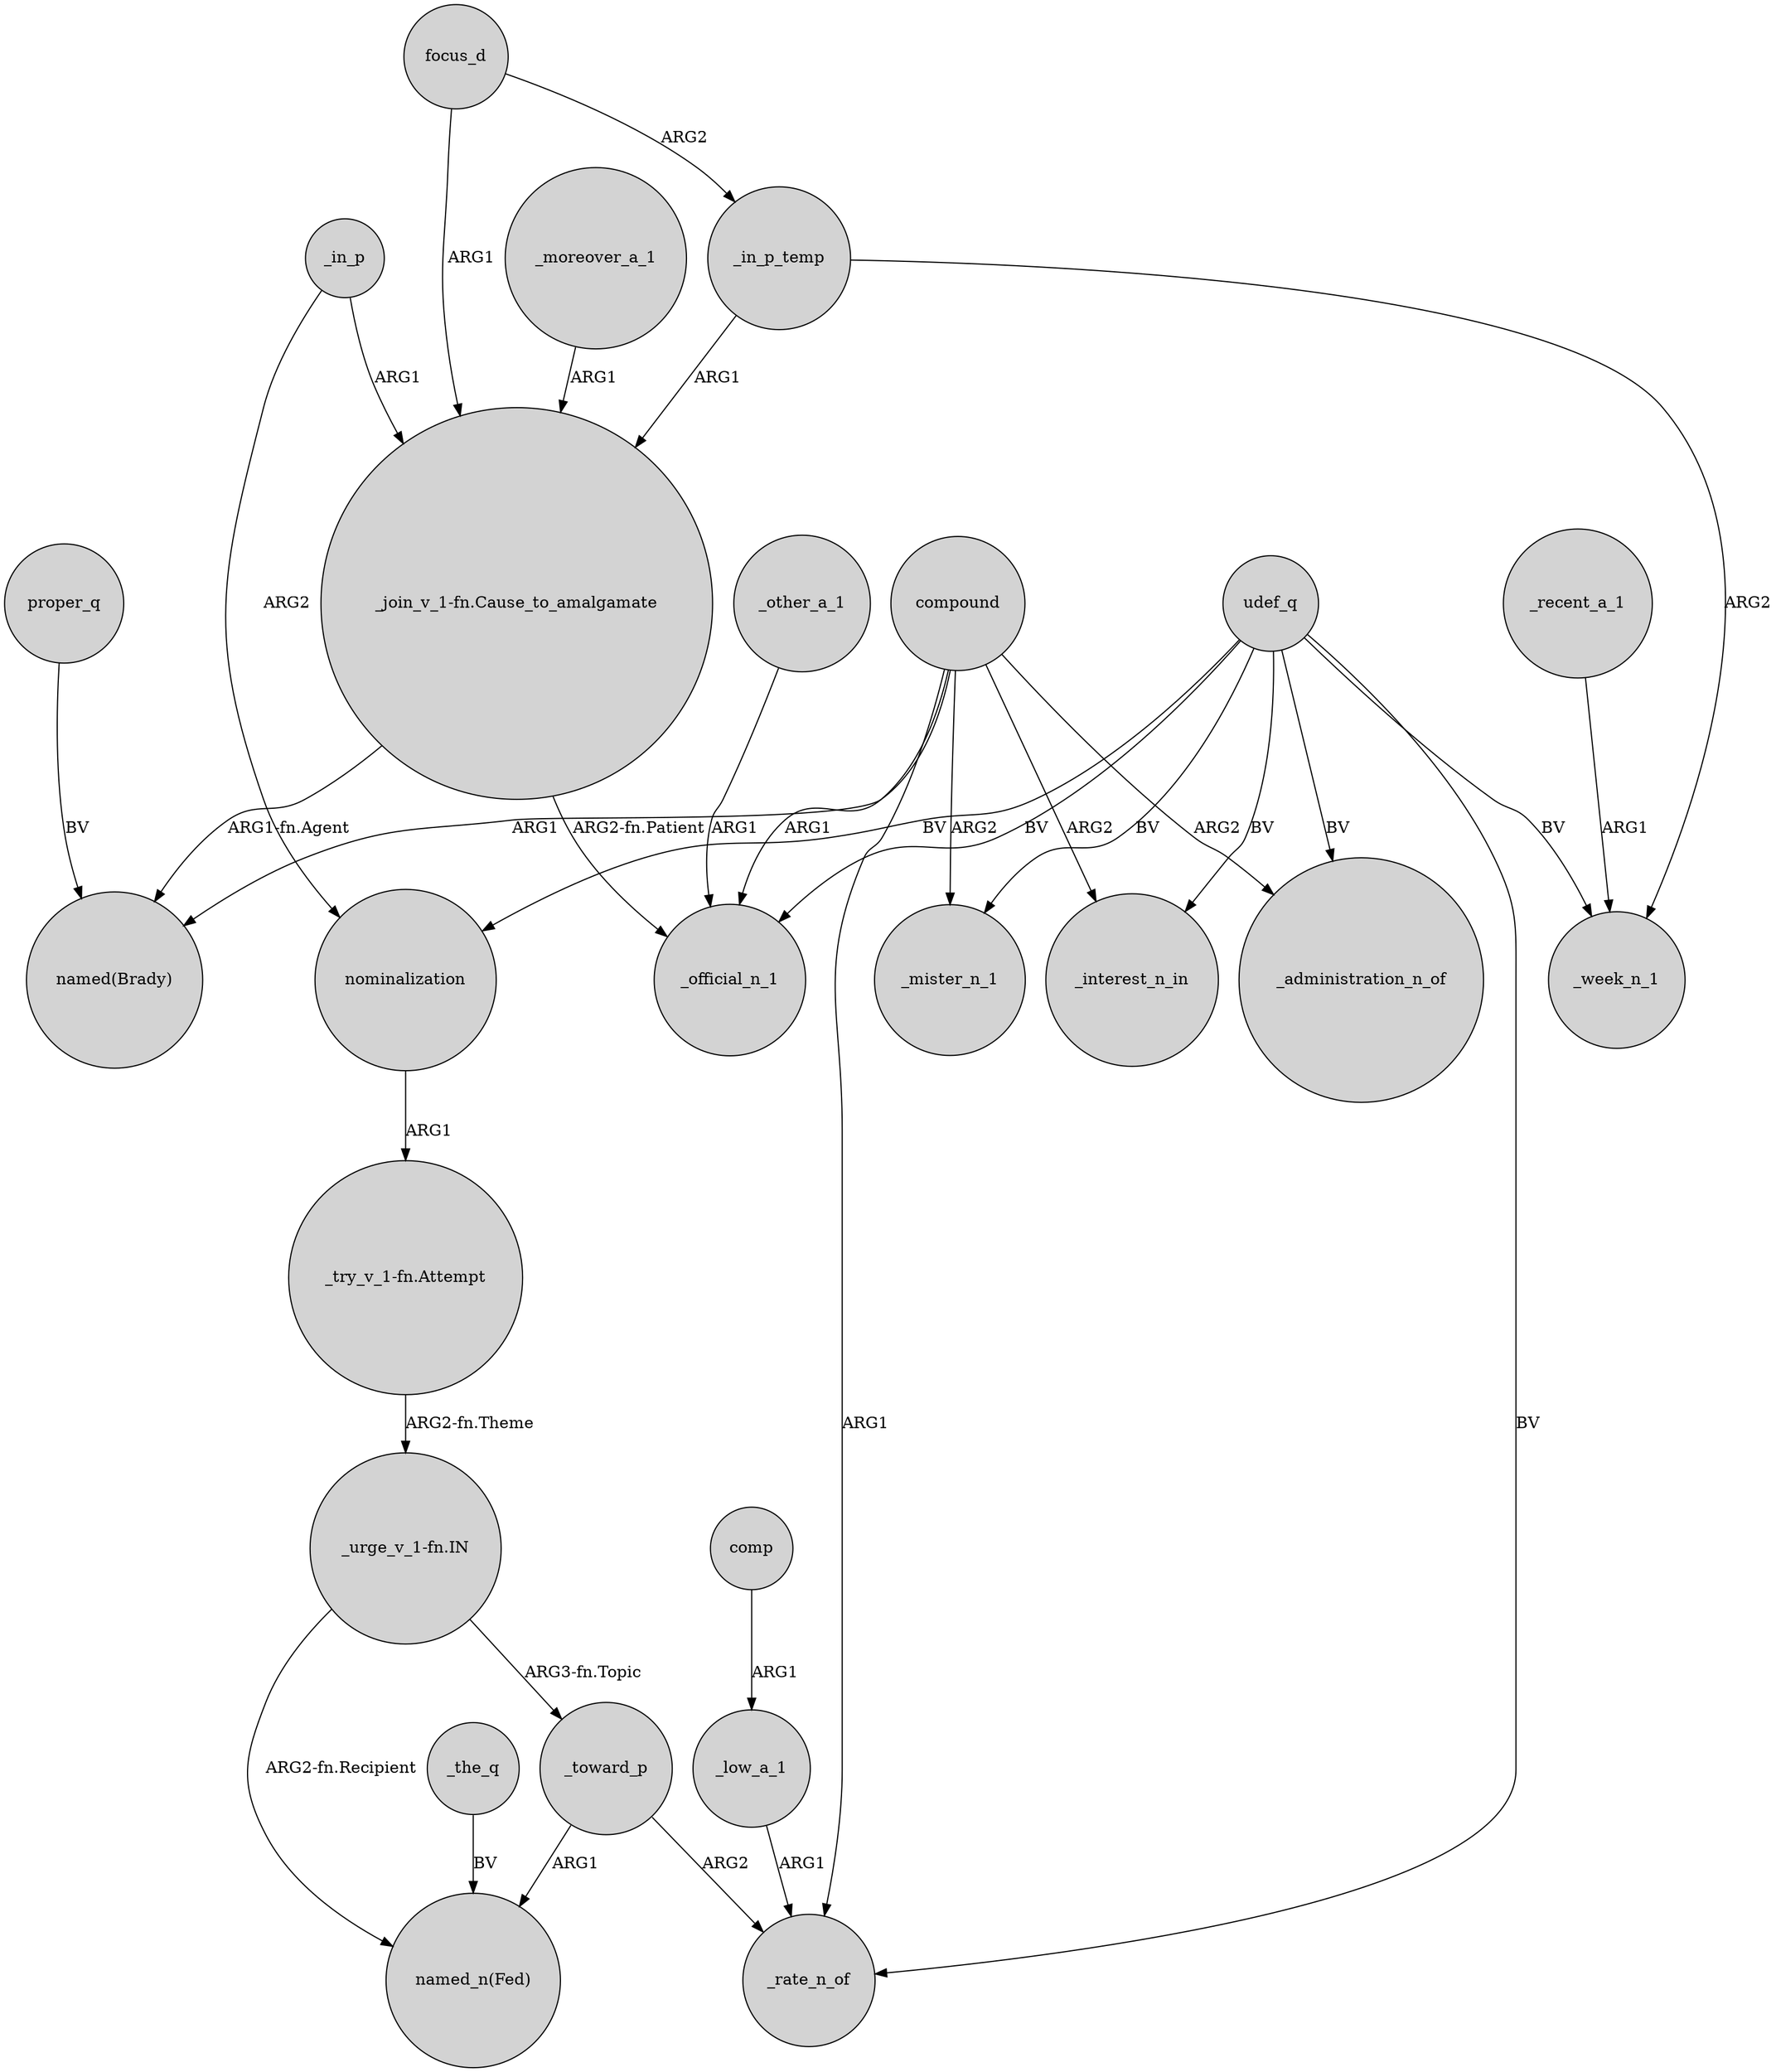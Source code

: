 digraph {
	node [shape=circle style=filled]
	udef_q -> _administration_n_of [label=BV]
	"_urge_v_1-fn.IN" -> "named_n(Fed)" [label="ARG2-fn.Recipient"]
	focus_d -> _in_p_temp [label=ARG2]
	_the_q -> "named_n(Fed)" [label=BV]
	"_urge_v_1-fn.IN" -> _toward_p [label="ARG3-fn.Topic"]
	compound -> "named(Brady)" [label=ARG1]
	compound -> _mister_n_1 [label=ARG2]
	_in_p_temp -> "_join_v_1-fn.Cause_to_amalgamate" [label=ARG1]
	_toward_p -> _rate_n_of [label=ARG2]
	compound -> _rate_n_of [label=ARG1]
	_in_p_temp -> _week_n_1 [label=ARG2]
	udef_q -> _mister_n_1 [label=BV]
	"_join_v_1-fn.Cause_to_amalgamate" -> "named(Brady)" [label="ARG1-fn.Agent"]
	compound -> _administration_n_of [label=ARG2]
	"_try_v_1-fn.Attempt" -> "_urge_v_1-fn.IN" [label="ARG2-fn.Theme"]
	udef_q -> _rate_n_of [label=BV]
	udef_q -> _interest_n_in [label=BV]
	compound -> _interest_n_in [label=ARG2]
	proper_q -> "named(Brady)" [label=BV]
	_moreover_a_1 -> "_join_v_1-fn.Cause_to_amalgamate" [label=ARG1]
	_other_a_1 -> _official_n_1 [label=ARG1]
	_low_a_1 -> _rate_n_of [label=ARG1]
	udef_q -> _official_n_1 [label=BV]
	udef_q -> _week_n_1 [label=BV]
	_toward_p -> "named_n(Fed)" [label=ARG1]
	_in_p -> "_join_v_1-fn.Cause_to_amalgamate" [label=ARG1]
	_recent_a_1 -> _week_n_1 [label=ARG1]
	udef_q -> nominalization [label=BV]
	compound -> _official_n_1 [label=ARG1]
	focus_d -> "_join_v_1-fn.Cause_to_amalgamate" [label=ARG1]
	"_join_v_1-fn.Cause_to_amalgamate" -> _official_n_1 [label="ARG2-fn.Patient"]
	nominalization -> "_try_v_1-fn.Attempt" [label=ARG1]
	_in_p -> nominalization [label=ARG2]
	comp -> _low_a_1 [label=ARG1]
}
